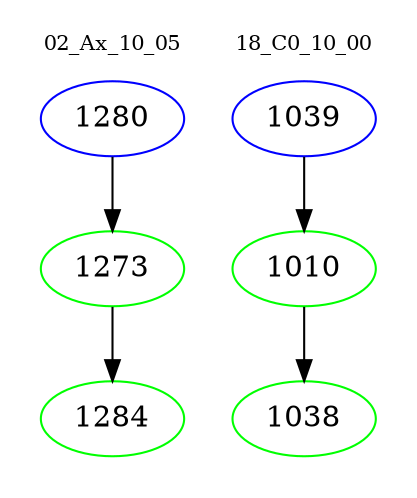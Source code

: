 digraph{
subgraph cluster_0 {
color = white
label = "02_Ax_10_05";
fontsize=10;
T0_1280 [label="1280", color="blue"]
T0_1280 -> T0_1273 [color="black"]
T0_1273 [label="1273", color="green"]
T0_1273 -> T0_1284 [color="black"]
T0_1284 [label="1284", color="green"]
}
subgraph cluster_1 {
color = white
label = "18_C0_10_00";
fontsize=10;
T1_1039 [label="1039", color="blue"]
T1_1039 -> T1_1010 [color="black"]
T1_1010 [label="1010", color="green"]
T1_1010 -> T1_1038 [color="black"]
T1_1038 [label="1038", color="green"]
}
}
